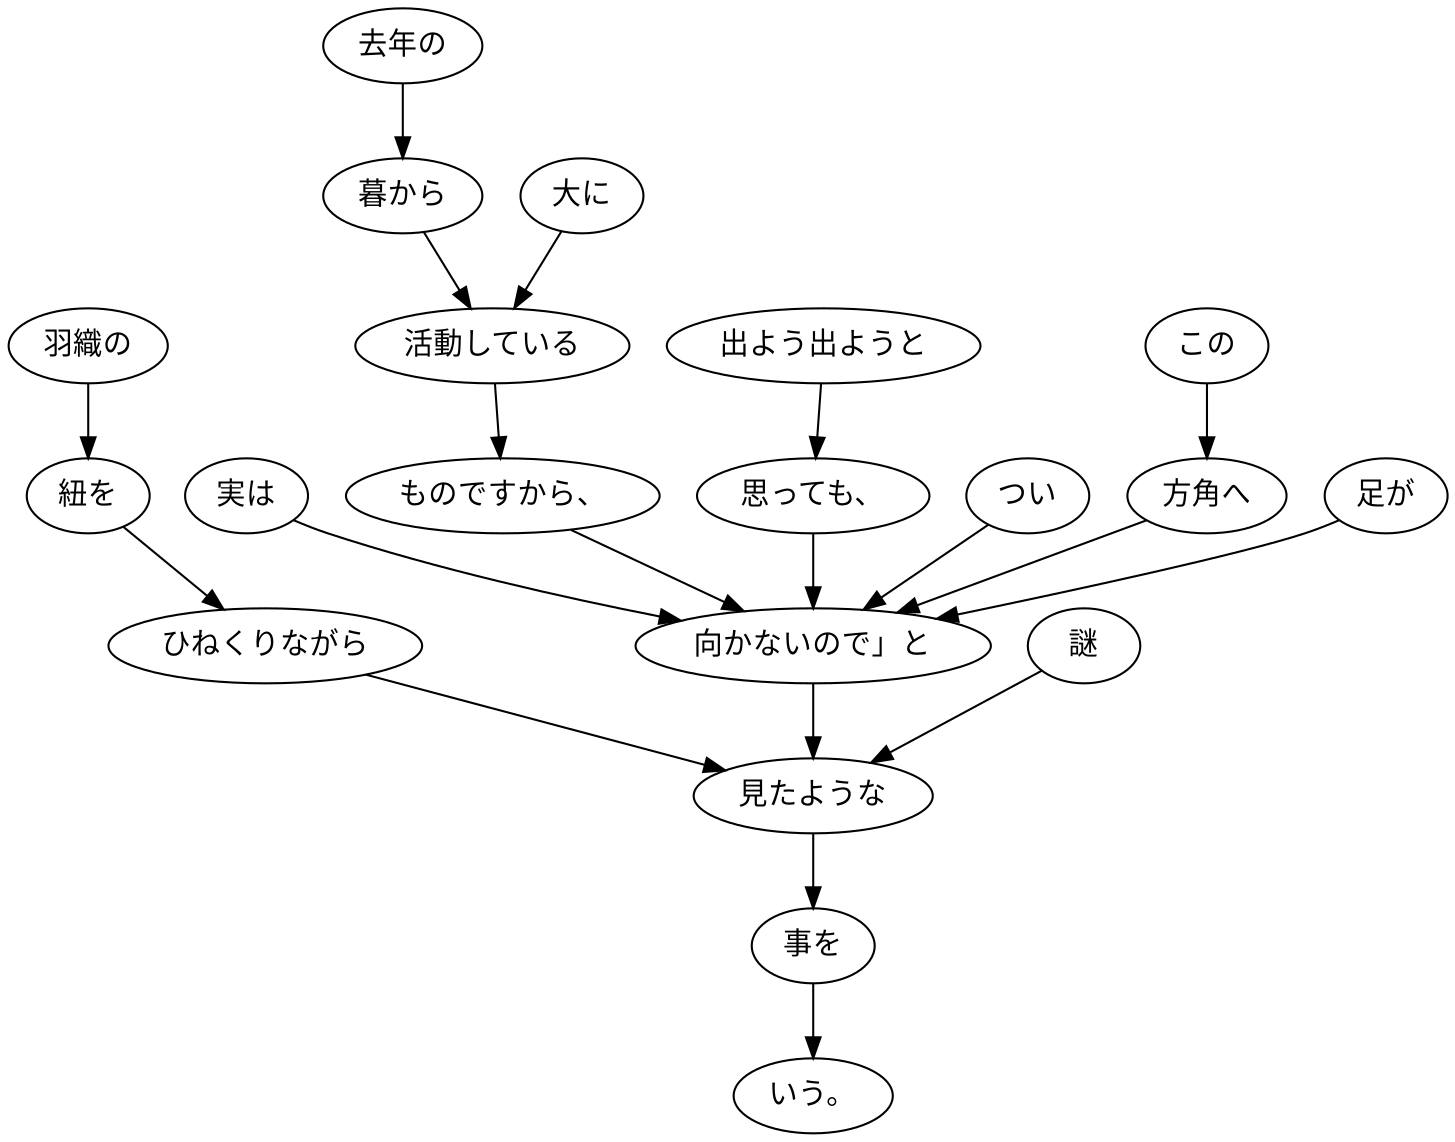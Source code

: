 digraph graph397 {
	node0 [label="実は"];
	node1 [label="去年の"];
	node2 [label="暮から"];
	node3 [label="大に"];
	node4 [label="活動している"];
	node5 [label="ものですから、"];
	node6 [label="出よう出ようと"];
	node7 [label="思っても、"];
	node8 [label="つい"];
	node9 [label="この"];
	node10 [label="方角へ"];
	node11 [label="足が"];
	node12 [label="向かないので」と"];
	node13 [label="羽織の"];
	node14 [label="紐を"];
	node15 [label="ひねくりながら"];
	node16 [label="謎"];
	node17 [label="見たような"];
	node18 [label="事を"];
	node19 [label="いう。"];
	node0 -> node12;
	node1 -> node2;
	node2 -> node4;
	node3 -> node4;
	node4 -> node5;
	node5 -> node12;
	node6 -> node7;
	node7 -> node12;
	node8 -> node12;
	node9 -> node10;
	node10 -> node12;
	node11 -> node12;
	node12 -> node17;
	node13 -> node14;
	node14 -> node15;
	node15 -> node17;
	node16 -> node17;
	node17 -> node18;
	node18 -> node19;
}
